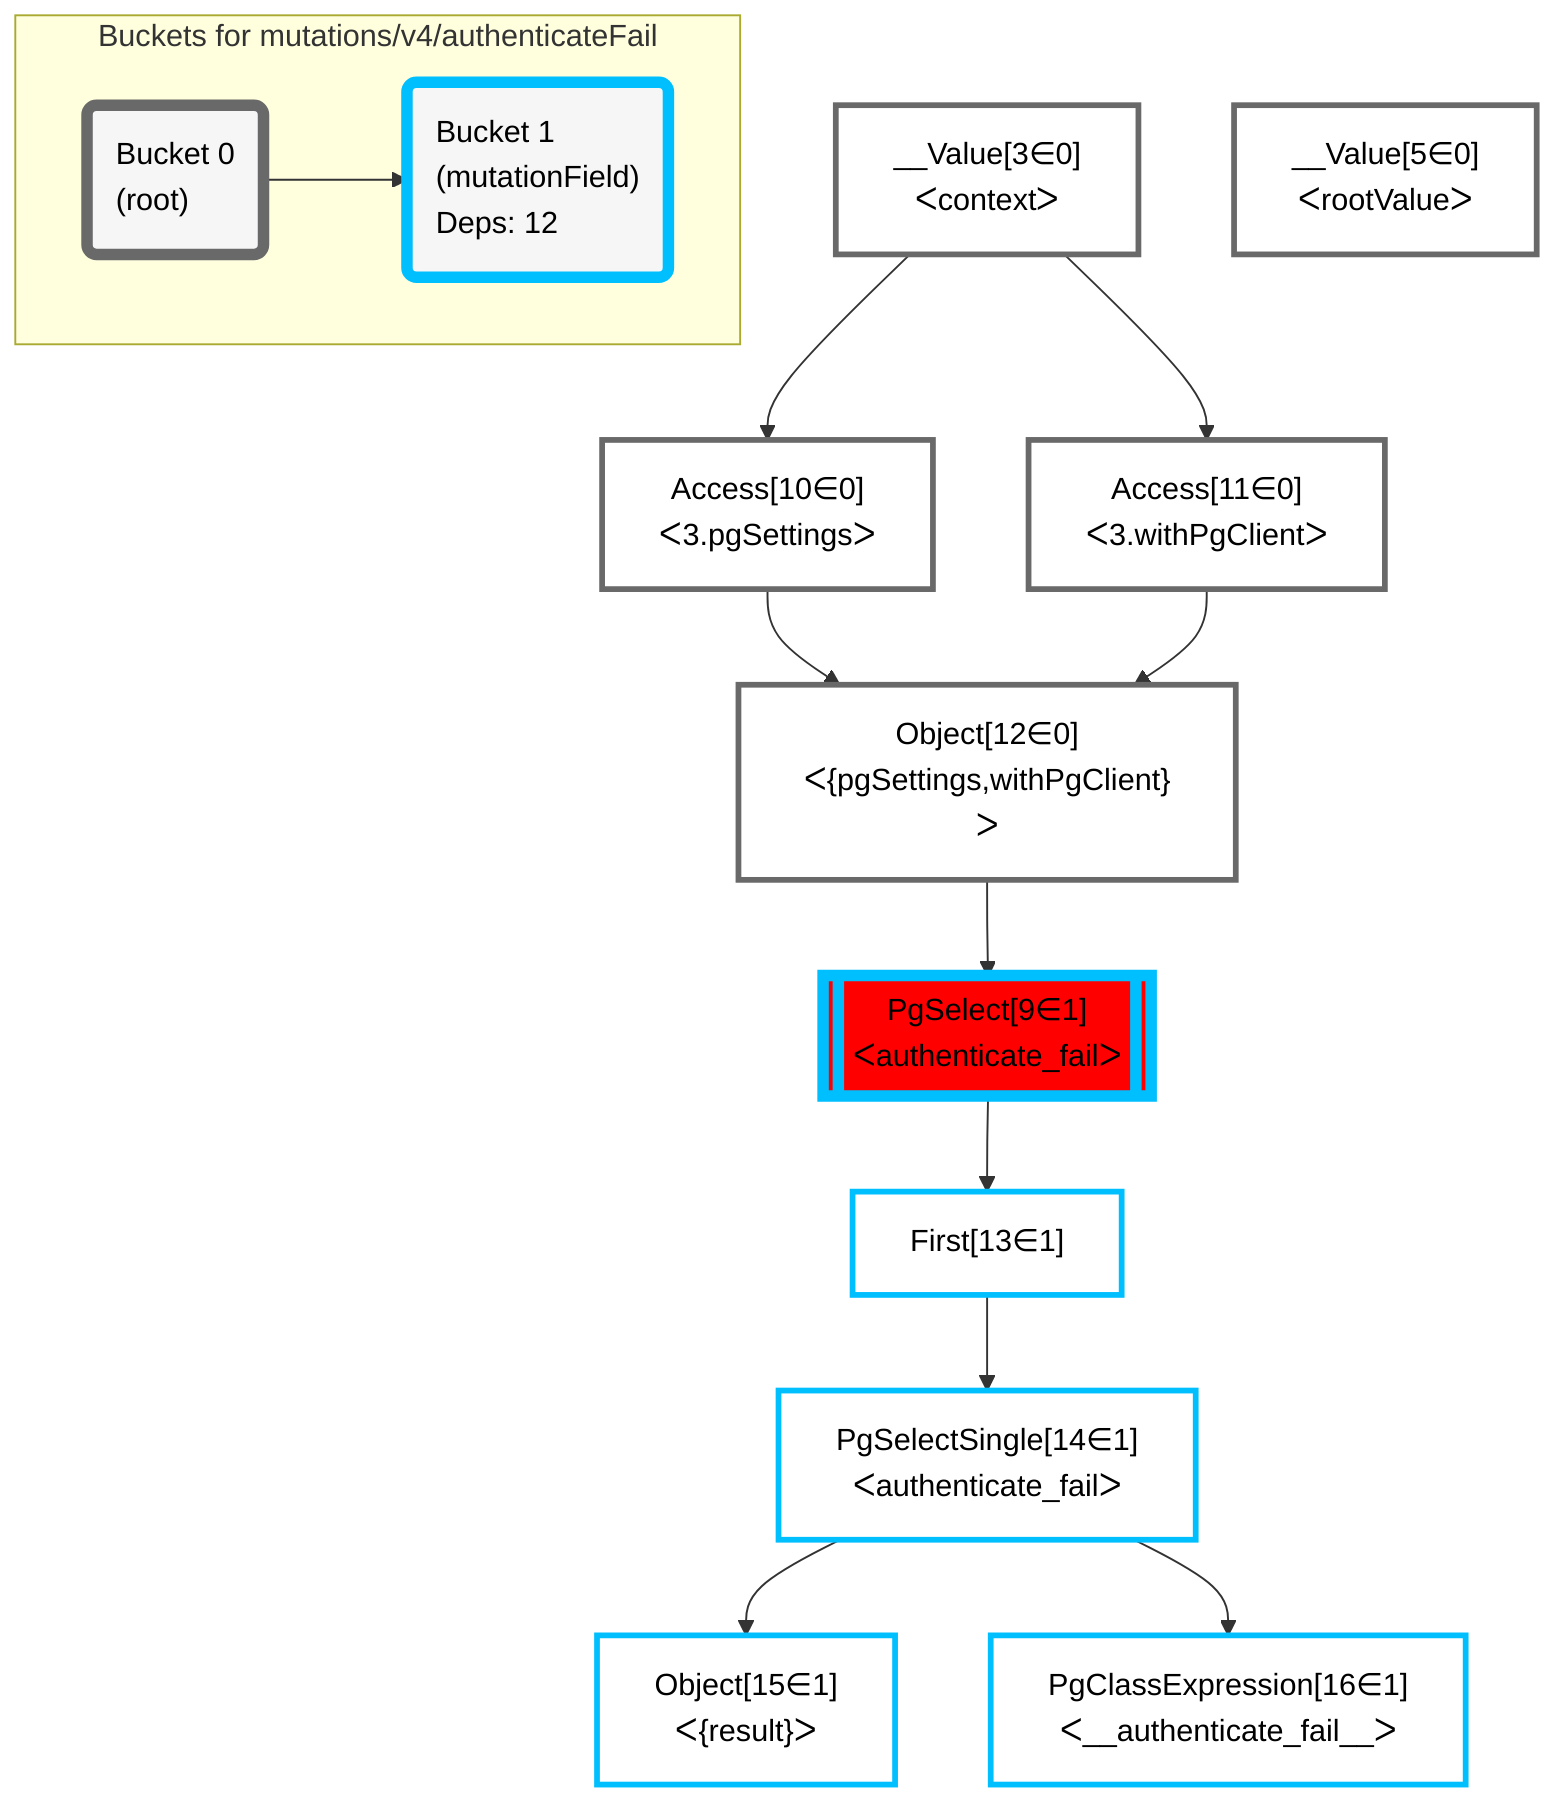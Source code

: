 graph TD
    classDef path fill:#eee,stroke:#000,color:#000
    classDef plan fill:#fff,stroke-width:3px,color:#000
    classDef itemplan fill:#fff,stroke-width:6px,color:#000
    classDef sideeffectplan fill:#f00,stroke-width:6px,color:#000
    classDef bucket fill:#f6f6f6,color:#000,stroke-width:6px,text-align:left


    %% define steps
    __Value3["__Value[3∈0]<br />ᐸcontextᐳ"]:::plan
    __Value5["__Value[5∈0]<br />ᐸrootValueᐳ"]:::plan
    Access10["Access[10∈0]<br />ᐸ3.pgSettingsᐳ"]:::plan
    Access11["Access[11∈0]<br />ᐸ3.withPgClientᐳ"]:::plan
    Object12["Object[12∈0]<br />ᐸ{pgSettings,withPgClient}ᐳ"]:::plan
    PgSelect9[["PgSelect[9∈1]<br />ᐸauthenticate_failᐳ"]]:::sideeffectplan
    First13["First[13∈1]"]:::plan
    PgSelectSingle14["PgSelectSingle[14∈1]<br />ᐸauthenticate_failᐳ"]:::plan
    Object15["Object[15∈1]<br />ᐸ{result}ᐳ"]:::plan
    PgClassExpression16["PgClassExpression[16∈1]<br />ᐸ__authenticate_fail__ᐳ"]:::plan

    %% plan dependencies
    __Value3 --> Access10
    __Value3 --> Access11
    Access10 & Access11 --> Object12
    Object12 --> PgSelect9
    PgSelect9 --> First13
    First13 --> PgSelectSingle14
    PgSelectSingle14 --> Object15
    PgSelectSingle14 --> PgClassExpression16

    %% plan-to-path relationships

    subgraph "Buckets for mutations/v4/authenticateFail"
    Bucket0("Bucket 0<br />(root)"):::bucket
    classDef bucket0 stroke:#696969
    class Bucket0,__Value3,__Value5,Access10,Access11,Object12 bucket0
    Bucket1("Bucket 1<br />(mutationField)<br />Deps: 12"):::bucket
    classDef bucket1 stroke:#00bfff
    class Bucket1,PgSelect9,First13,PgSelectSingle14,Object15,PgClassExpression16 bucket1
    Bucket0 --> Bucket1
    end